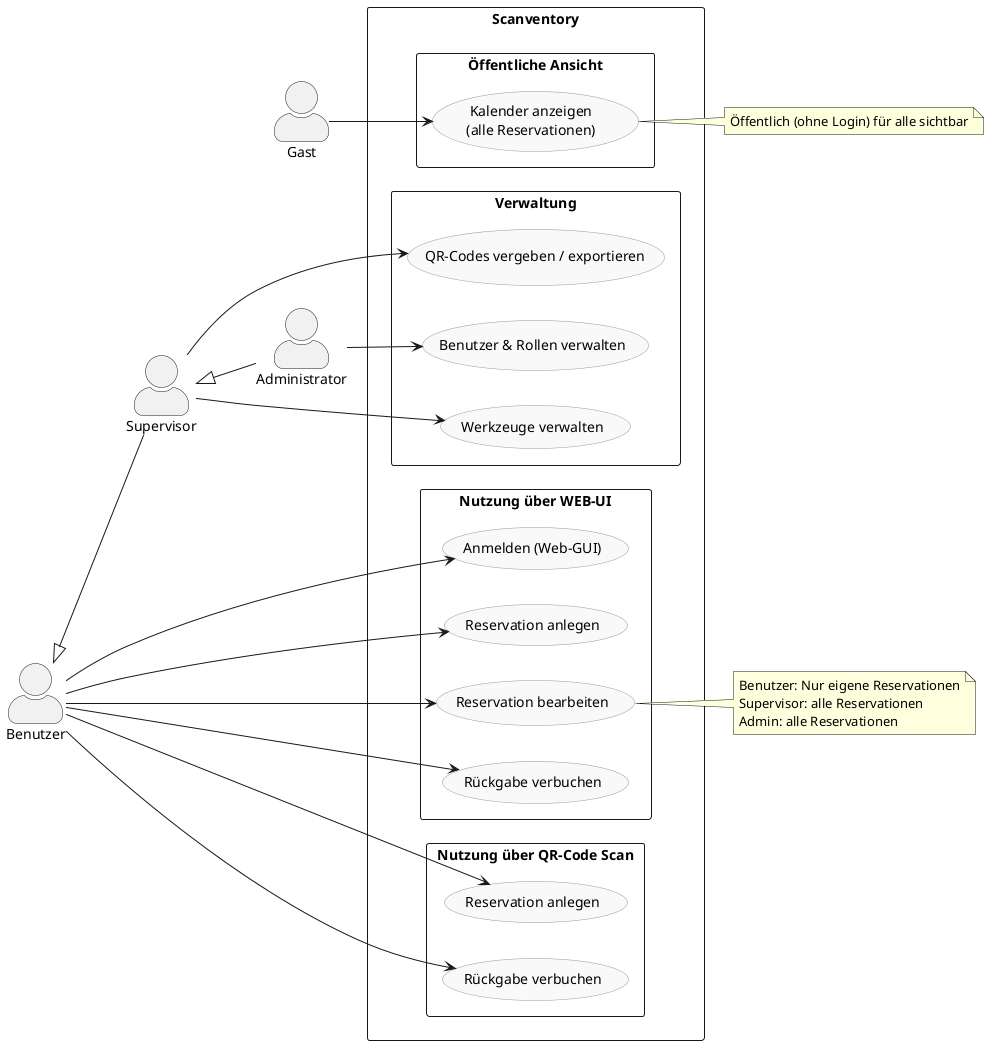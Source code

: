 @startuml
left to right direction
skinparam packageStyle rectangle
skinparam usecaseBorderColor #999
skinparam usecaseBackgroundColor #f9f9f9
skinparam actorStyle awesome
hide stereotype

' --- Rollen (mit Vererbung für weniger Pfeile) ---
actor "Gast" as Guest
actor "Benutzer" as User
actor "Supervisor" as Supervisor
actor "Administrator" as Admin

User <|-- Supervisor
Supervisor <|-- Admin

rectangle "Scanventory" {

  

  package "Nutzung über WEB-UI" {
    usecase "Anmelden (Web-GUI)" as UC_Login
    usecase "Reservation anlegen" as UC_Create
    usecase "Reservation bearbeiten" as UC_EditOwn
    usecase "Rückgabe verbuchen" as UC_ReturnOwn
  }

  package "Nutzung über QR-Code Scan" {
    usecase "Reservation anlegen" as UC_QR_Create
    usecase "Rückgabe verbuchen" as UC_QR_Return
  }

  package "Verwaltung" {
    usecase "Werkzeuge verwalten" as UC_Tools
    usecase "QR-Codes vergeben / exportieren" as UC_QR
    usecase "Benutzer & Rollen verwalten" as UC_RBAC
  }

  package "Öffentliche Ansicht" {
    usecase "Kalender anzeigen\n(alle Reservationen)" as UC_Calendar
  }
}

' --- Zuordnungen minimal & klar ---
Guest --> UC_Calendar

User --> UC_Login
User --> UC_Create
User --> UC_EditOwn
User --> UC_ReturnOwn
User --> UC_QR_Create
User --> UC_QR_Return


Supervisor --> UC_Tools
Supervisor --> UC_QR


Admin --> UC_RBAC

' --- kurze Regeln als Notizen ---
note right of UC_Calendar
Öffentlich (ohne Login) für alle sichtbar
end note

note right of UC_EditOwn
Benutzer: Nur eigene Reservationen
Supervisor: alle Reservationen
Admin: alle Reservationen
end note


@enduml
